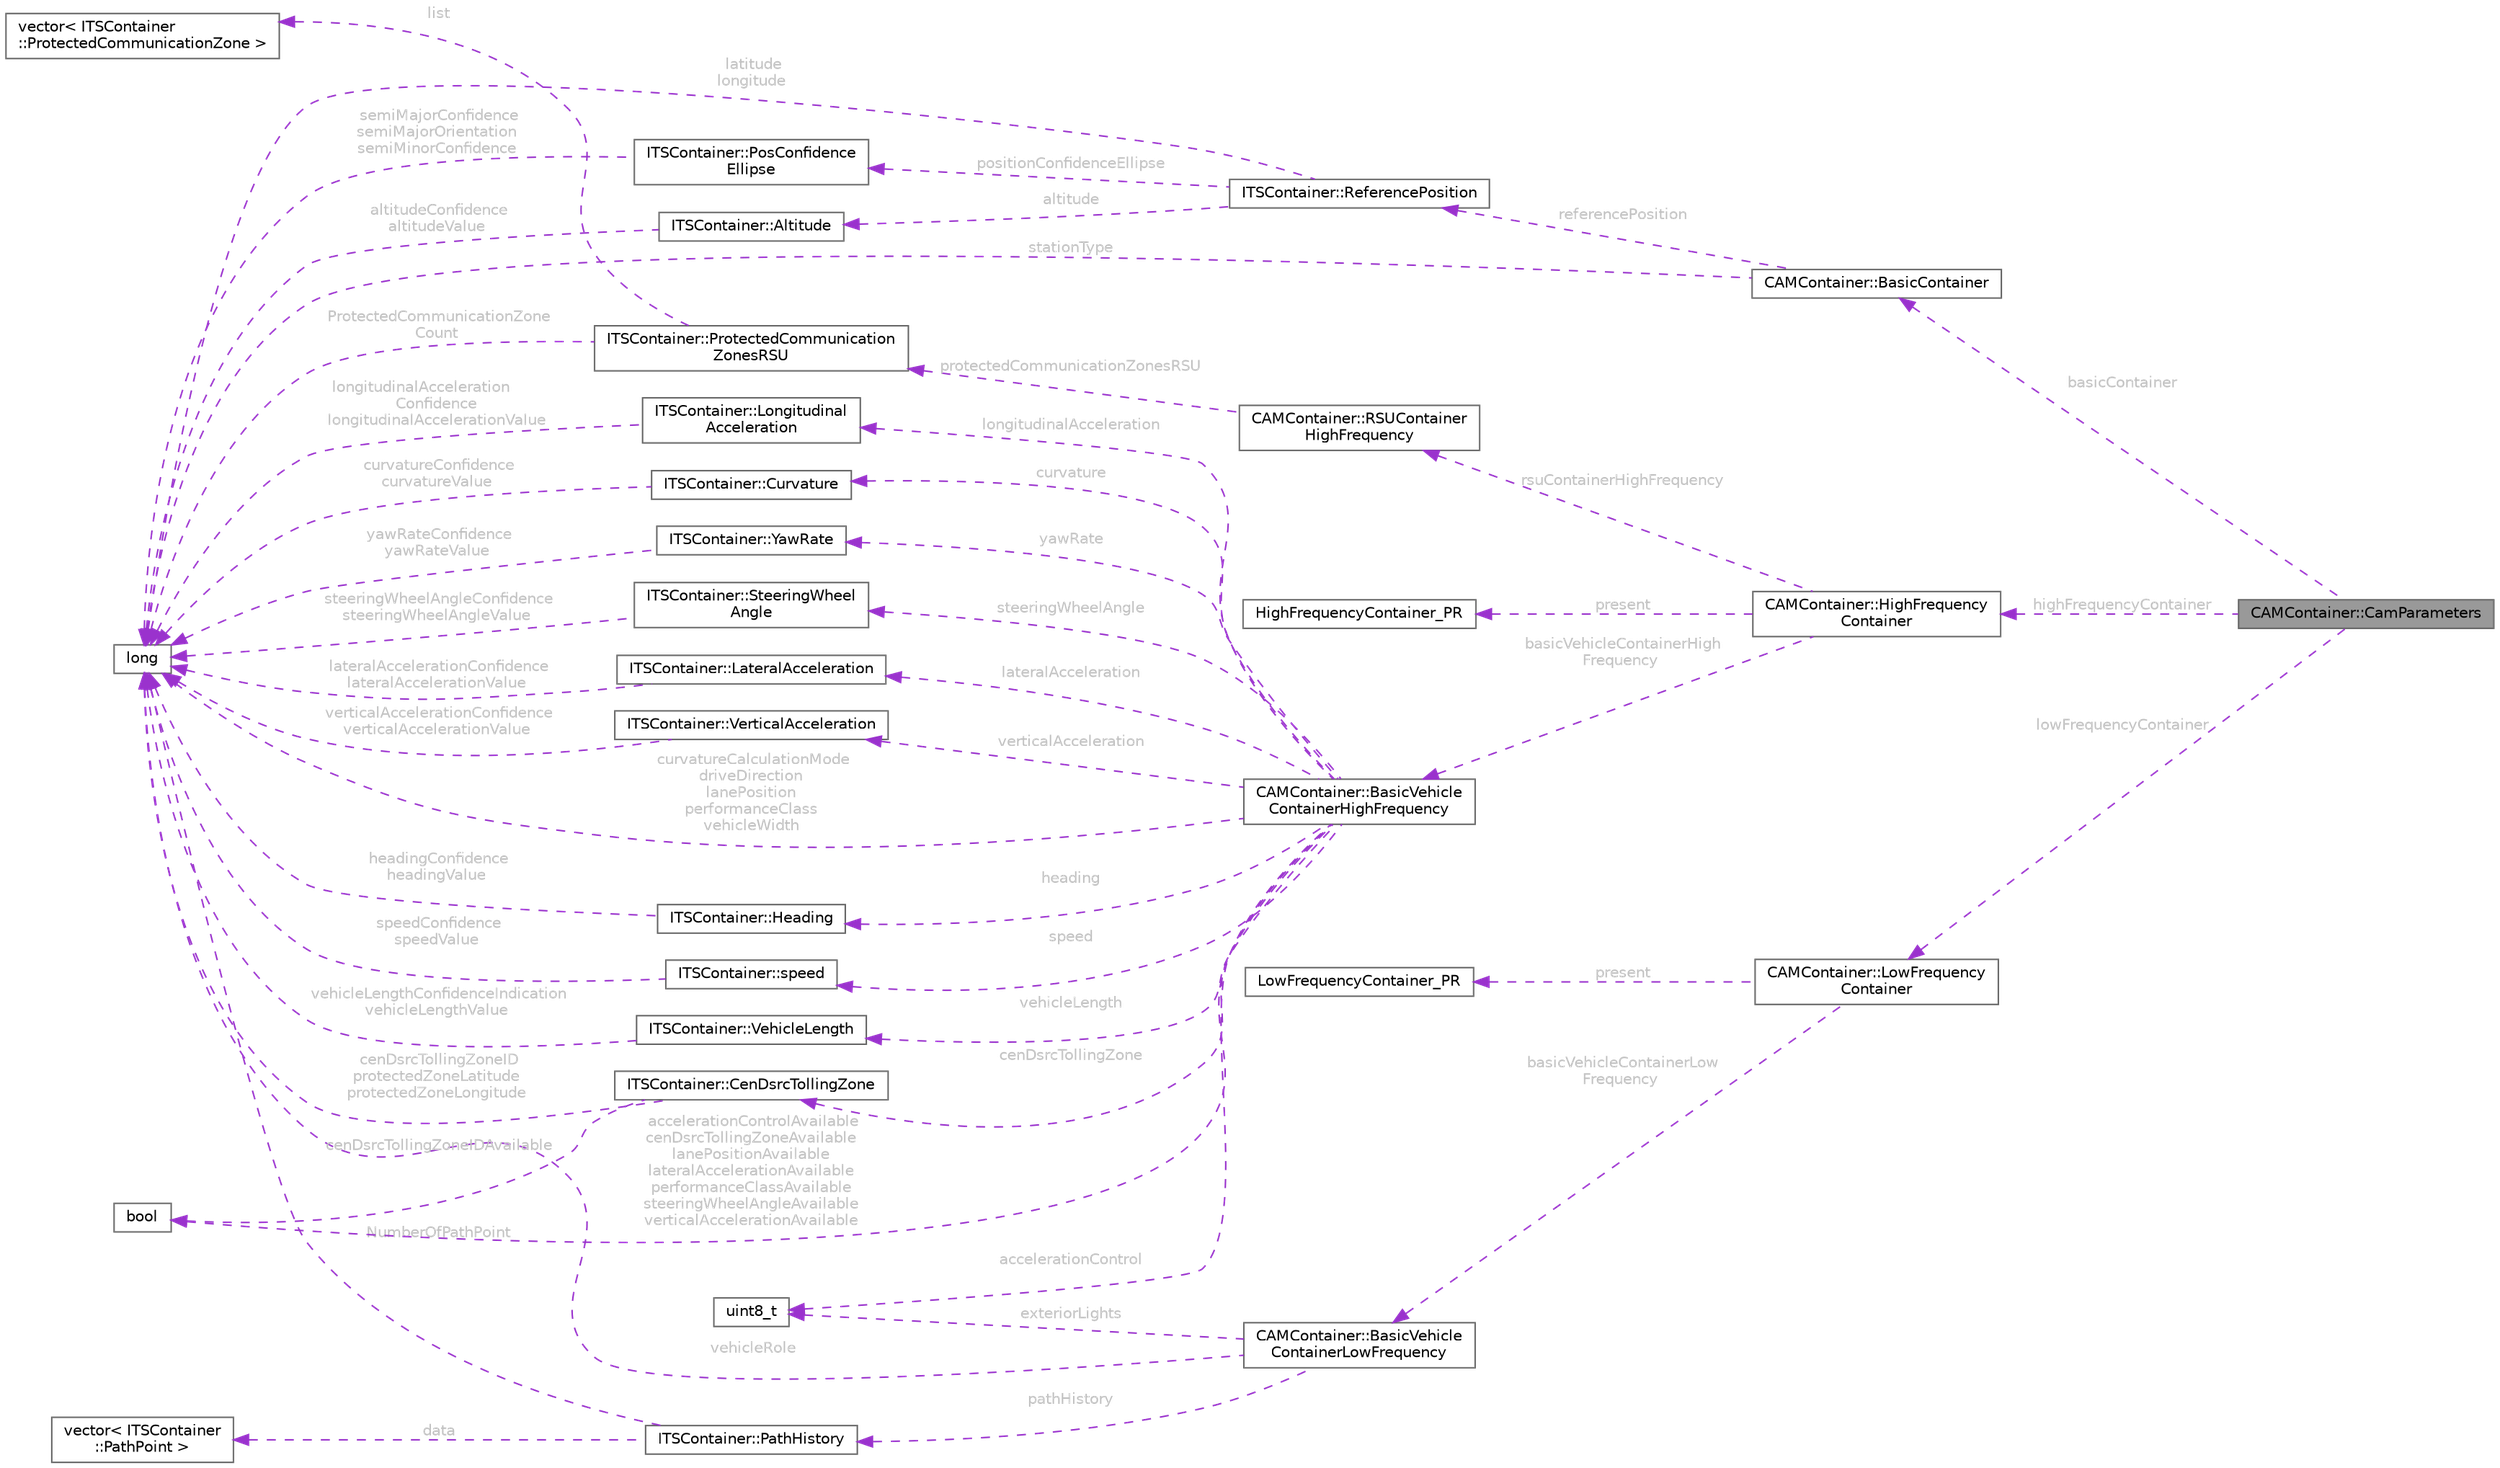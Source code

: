 digraph "CAMContainer::CamParameters"
{
 // INTERACTIVE_SVG=YES
 // LATEX_PDF_SIZE
  bgcolor="transparent";
  edge [fontname=Helvetica,fontsize=10,labelfontname=Helvetica,labelfontsize=10];
  node [fontname=Helvetica,fontsize=10,shape=box,height=0.2,width=0.4];
  rankdir="LR";
  Node1 [id="Node000001",label="CAMContainer::CamParameters",height=0.2,width=0.4,color="gray40", fillcolor="grey60", style="filled", fontcolor="black",tooltip=" "];
  Node2 -> Node1 [id="edge1_Node000001_Node000002",dir="back",color="darkorchid3",style="dashed",tooltip=" ",label=" basicContainer",fontcolor="grey" ];
  Node2 [id="Node000002",label="CAMContainer::BasicContainer",height=0.2,width=0.4,color="gray40", fillcolor="white", style="filled",URL="$d2/de8/structCAMContainer_1_1BasicContainer.html",tooltip=" "];
  Node3 -> Node2 [id="edge2_Node000002_Node000003",dir="back",color="darkorchid3",style="dashed",tooltip=" ",label=" stationType",fontcolor="grey" ];
  Node3 [id="Node000003",label="long",height=0.2,width=0.4,color="gray40", fillcolor="white", style="filled",tooltip=" "];
  Node4 -> Node2 [id="edge3_Node000002_Node000004",dir="back",color="darkorchid3",style="dashed",tooltip=" ",label=" referencePosition",fontcolor="grey" ];
  Node4 [id="Node000004",label="ITSContainer::ReferencePosition",height=0.2,width=0.4,color="gray40", fillcolor="white", style="filled",URL="$d9/da9/structITSContainer_1_1ReferencePosition.html",tooltip=" "];
  Node3 -> Node4 [id="edge4_Node000004_Node000003",dir="back",color="darkorchid3",style="dashed",tooltip=" ",label=" latitude\nlongitude",fontcolor="grey" ];
  Node5 -> Node4 [id="edge5_Node000004_Node000005",dir="back",color="darkorchid3",style="dashed",tooltip=" ",label=" positionConfidenceEllipse",fontcolor="grey" ];
  Node5 [id="Node000005",label="ITSContainer::PosConfidence\lEllipse",height=0.2,width=0.4,color="gray40", fillcolor="white", style="filled",URL="$de/d7e/structITSContainer_1_1PosConfidenceEllipse.html",tooltip=" "];
  Node3 -> Node5 [id="edge6_Node000005_Node000003",dir="back",color="darkorchid3",style="dashed",tooltip=" ",label=" semiMajorConfidence\nsemiMajorOrientation\nsemiMinorConfidence",fontcolor="grey" ];
  Node6 -> Node4 [id="edge7_Node000004_Node000006",dir="back",color="darkorchid3",style="dashed",tooltip=" ",label=" altitude",fontcolor="grey" ];
  Node6 [id="Node000006",label="ITSContainer::Altitude",height=0.2,width=0.4,color="gray40", fillcolor="white", style="filled",URL="$d0/db6/structITSContainer_1_1Altitude.html",tooltip=" "];
  Node3 -> Node6 [id="edge8_Node000006_Node000003",dir="back",color="darkorchid3",style="dashed",tooltip=" ",label=" altitudeConfidence\naltitudeValue",fontcolor="grey" ];
  Node7 -> Node1 [id="edge9_Node000001_Node000007",dir="back",color="darkorchid3",style="dashed",tooltip=" ",label=" highFrequencyContainer",fontcolor="grey" ];
  Node7 [id="Node000007",label="CAMContainer::HighFrequency\lContainer",height=0.2,width=0.4,color="gray40", fillcolor="white", style="filled",URL="$dc/d2b/structCAMContainer_1_1HighFrequencyContainer.html",tooltip=" "];
  Node8 -> Node7 [id="edge10_Node000007_Node000008",dir="back",color="darkorchid3",style="dashed",tooltip=" ",label=" present",fontcolor="grey" ];
  Node8 [id="Node000008",label="HighFrequencyContainer_PR",height=0.2,width=0.4,color="gray40", fillcolor="white", style="filled",tooltip=" "];
  Node9 -> Node7 [id="edge11_Node000007_Node000009",dir="back",color="darkorchid3",style="dashed",tooltip=" ",label=" basicVehicleContainerHigh\lFrequency",fontcolor="grey" ];
  Node9 [id="Node000009",label="CAMContainer::BasicVehicle\lContainerHighFrequency",height=0.2,width=0.4,color="gray40", fillcolor="white", style="filled",URL="$d5/d2e/structCAMContainer_1_1BasicVehicleContainerHighFrequency.html",tooltip=" "];
  Node10 -> Node9 [id="edge12_Node000009_Node000010",dir="back",color="darkorchid3",style="dashed",tooltip=" ",label=" heading",fontcolor="grey" ];
  Node10 [id="Node000010",label="ITSContainer::Heading",height=0.2,width=0.4,color="gray40", fillcolor="white", style="filled",URL="$de/d41/structITSContainer_1_1Heading.html",tooltip=" "];
  Node3 -> Node10 [id="edge13_Node000010_Node000003",dir="back",color="darkorchid3",style="dashed",tooltip=" ",label=" headingConfidence\nheadingValue",fontcolor="grey" ];
  Node11 -> Node9 [id="edge14_Node000009_Node000011",dir="back",color="darkorchid3",style="dashed",tooltip=" ",label=" speed",fontcolor="grey" ];
  Node11 [id="Node000011",label="ITSContainer::speed",height=0.2,width=0.4,color="gray40", fillcolor="white", style="filled",URL="$d9/d8a/structITSContainer_1_1speed.html",tooltip=" "];
  Node3 -> Node11 [id="edge15_Node000011_Node000003",dir="back",color="darkorchid3",style="dashed",tooltip=" ",label=" speedConfidence\nspeedValue",fontcolor="grey" ];
  Node3 -> Node9 [id="edge16_Node000009_Node000003",dir="back",color="darkorchid3",style="dashed",tooltip=" ",label=" curvatureCalculationMode\ndriveDirection\nlanePosition\nperformanceClass\nvehicleWidth",fontcolor="grey" ];
  Node12 -> Node9 [id="edge17_Node000009_Node000012",dir="back",color="darkorchid3",style="dashed",tooltip=" ",label=" vehicleLength",fontcolor="grey" ];
  Node12 [id="Node000012",label="ITSContainer::VehicleLength",height=0.2,width=0.4,color="gray40", fillcolor="white", style="filled",URL="$d4/dff/structITSContainer_1_1VehicleLength.html",tooltip=" "];
  Node3 -> Node12 [id="edge18_Node000012_Node000003",dir="back",color="darkorchid3",style="dashed",tooltip=" ",label=" vehicleLengthConfidenceIndication\nvehicleLengthValue",fontcolor="grey" ];
  Node13 -> Node9 [id="edge19_Node000009_Node000013",dir="back",color="darkorchid3",style="dashed",tooltip=" ",label=" longitudinalAcceleration",fontcolor="grey" ];
  Node13 [id="Node000013",label="ITSContainer::Longitudinal\lAcceleration",height=0.2,width=0.4,color="gray40", fillcolor="white", style="filled",URL="$d5/d45/structITSContainer_1_1LongitudinalAcceleration.html",tooltip=" "];
  Node3 -> Node13 [id="edge20_Node000013_Node000003",dir="back",color="darkorchid3",style="dashed",tooltip=" ",label=" longitudinalAcceleration\lConfidence\nlongitudinalAccelerationValue",fontcolor="grey" ];
  Node14 -> Node9 [id="edge21_Node000009_Node000014",dir="back",color="darkorchid3",style="dashed",tooltip=" ",label=" curvature",fontcolor="grey" ];
  Node14 [id="Node000014",label="ITSContainer::Curvature",height=0.2,width=0.4,color="gray40", fillcolor="white", style="filled",URL="$d1/df4/structITSContainer_1_1Curvature.html",tooltip=" "];
  Node3 -> Node14 [id="edge22_Node000014_Node000003",dir="back",color="darkorchid3",style="dashed",tooltip=" ",label=" curvatureConfidence\ncurvatureValue",fontcolor="grey" ];
  Node15 -> Node9 [id="edge23_Node000009_Node000015",dir="back",color="darkorchid3",style="dashed",tooltip=" ",label=" yawRate",fontcolor="grey" ];
  Node15 [id="Node000015",label="ITSContainer::YawRate",height=0.2,width=0.4,color="gray40", fillcolor="white", style="filled",URL="$d8/db5/structITSContainer_1_1YawRate.html",tooltip=" "];
  Node3 -> Node15 [id="edge24_Node000015_Node000003",dir="back",color="darkorchid3",style="dashed",tooltip=" ",label=" yawRateConfidence\nyawRateValue",fontcolor="grey" ];
  Node16 -> Node9 [id="edge25_Node000009_Node000016",dir="back",color="darkorchid3",style="dashed",tooltip=" ",label=" accelerationControlAvailable\ncenDsrcTollingZoneAvailable\nlanePositionAvailable\nlateralAccelerationAvailable\nperformanceClassAvailable\nsteeringWheelAngleAvailable\nverticalAccelerationAvailable",fontcolor="grey" ];
  Node16 [id="Node000016",label="bool",height=0.2,width=0.4,color="gray40", fillcolor="white", style="filled",tooltip=" "];
  Node17 -> Node9 [id="edge26_Node000009_Node000017",dir="back",color="darkorchid3",style="dashed",tooltip=" ",label=" accelerationControl",fontcolor="grey" ];
  Node17 [id="Node000017",label="uint8_t",height=0.2,width=0.4,color="gray40", fillcolor="white", style="filled",tooltip=" "];
  Node18 -> Node9 [id="edge27_Node000009_Node000018",dir="back",color="darkorchid3",style="dashed",tooltip=" ",label=" steeringWheelAngle",fontcolor="grey" ];
  Node18 [id="Node000018",label="ITSContainer::SteeringWheel\lAngle",height=0.2,width=0.4,color="gray40", fillcolor="white", style="filled",URL="$d5/d42/structITSContainer_1_1SteeringWheelAngle.html",tooltip=" "];
  Node3 -> Node18 [id="edge28_Node000018_Node000003",dir="back",color="darkorchid3",style="dashed",tooltip=" ",label=" steeringWheelAngleConfidence\nsteeringWheelAngleValue",fontcolor="grey" ];
  Node19 -> Node9 [id="edge29_Node000009_Node000019",dir="back",color="darkorchid3",style="dashed",tooltip=" ",label=" lateralAcceleration",fontcolor="grey" ];
  Node19 [id="Node000019",label="ITSContainer::LateralAcceleration",height=0.2,width=0.4,color="gray40", fillcolor="white", style="filled",URL="$d4/d3f/structITSContainer_1_1LateralAcceleration.html",tooltip=" "];
  Node3 -> Node19 [id="edge30_Node000019_Node000003",dir="back",color="darkorchid3",style="dashed",tooltip=" ",label=" lateralAccelerationConfidence\nlateralAccelerationValue",fontcolor="grey" ];
  Node20 -> Node9 [id="edge31_Node000009_Node000020",dir="back",color="darkorchid3",style="dashed",tooltip=" ",label=" verticalAcceleration",fontcolor="grey" ];
  Node20 [id="Node000020",label="ITSContainer::VerticalAcceleration",height=0.2,width=0.4,color="gray40", fillcolor="white", style="filled",URL="$de/d6b/structITSContainer_1_1VerticalAcceleration.html",tooltip=" "];
  Node3 -> Node20 [id="edge32_Node000020_Node000003",dir="back",color="darkorchid3",style="dashed",tooltip=" ",label=" verticalAccelerationConfidence\nverticalAccelerationValue",fontcolor="grey" ];
  Node21 -> Node9 [id="edge33_Node000009_Node000021",dir="back",color="darkorchid3",style="dashed",tooltip=" ",label=" cenDsrcTollingZone",fontcolor="grey" ];
  Node21 [id="Node000021",label="ITSContainer::CenDsrcTollingZone",height=0.2,width=0.4,color="gray40", fillcolor="white", style="filled",URL="$d9/dd6/structITSContainer_1_1CenDsrcTollingZone.html",tooltip=" "];
  Node3 -> Node21 [id="edge34_Node000021_Node000003",dir="back",color="darkorchid3",style="dashed",tooltip=" ",label=" cenDsrcTollingZoneID\nprotectedZoneLatitude\nprotectedZoneLongitude",fontcolor="grey" ];
  Node16 -> Node21 [id="edge35_Node000021_Node000016",dir="back",color="darkorchid3",style="dashed",tooltip=" ",label=" cenDsrcTollingZoneIDAvailable",fontcolor="grey" ];
  Node22 -> Node7 [id="edge36_Node000007_Node000022",dir="back",color="darkorchid3",style="dashed",tooltip=" ",label=" rsuContainerHighFrequency",fontcolor="grey" ];
  Node22 [id="Node000022",label="CAMContainer::RSUContainer\lHighFrequency",height=0.2,width=0.4,color="gray40", fillcolor="white", style="filled",URL="$d4/d2a/structCAMContainer_1_1RSUContainerHighFrequency.html",tooltip=" "];
  Node23 -> Node22 [id="edge37_Node000022_Node000023",dir="back",color="darkorchid3",style="dashed",tooltip=" ",label=" protectedCommunicationZonesRSU",fontcolor="grey" ];
  Node23 [id="Node000023",label="ITSContainer::ProtectedCommunication\lZonesRSU",height=0.2,width=0.4,color="gray40", fillcolor="white", style="filled",URL="$dd/dfd/structITSContainer_1_1ProtectedCommunicationZonesRSU.html",tooltip=" "];
  Node3 -> Node23 [id="edge38_Node000023_Node000003",dir="back",color="darkorchid3",style="dashed",tooltip=" ",label=" ProtectedCommunicationZone\lCount",fontcolor="grey" ];
  Node24 -> Node23 [id="edge39_Node000023_Node000024",dir="back",color="darkorchid3",style="dashed",tooltip=" ",label=" list",fontcolor="grey" ];
  Node24 [id="Node000024",label="vector\< ITSContainer\l::ProtectedCommunicationZone \>",height=0.2,width=0.4,color="gray40", fillcolor="white", style="filled",tooltip=" "];
  Node25 -> Node1 [id="edge40_Node000001_Node000025",dir="back",color="darkorchid3",style="dashed",tooltip=" ",label=" lowFrequencyContainer",fontcolor="grey" ];
  Node25 [id="Node000025",label="CAMContainer::LowFrequency\lContainer",height=0.2,width=0.4,color="gray40", fillcolor="white", style="filled",URL="$d6/d4f/structCAMContainer_1_1LowFrequencyContainer.html",tooltip=" "];
  Node26 -> Node25 [id="edge41_Node000025_Node000026",dir="back",color="darkorchid3",style="dashed",tooltip=" ",label=" present",fontcolor="grey" ];
  Node26 [id="Node000026",label="LowFrequencyContainer_PR",height=0.2,width=0.4,color="gray40", fillcolor="white", style="filled",tooltip=" "];
  Node27 -> Node25 [id="edge42_Node000025_Node000027",dir="back",color="darkorchid3",style="dashed",tooltip=" ",label=" basicVehicleContainerLow\lFrequency",fontcolor="grey" ];
  Node27 [id="Node000027",label="CAMContainer::BasicVehicle\lContainerLowFrequency",height=0.2,width=0.4,color="gray40", fillcolor="white", style="filled",URL="$d9/d11/structCAMContainer_1_1BasicVehicleContainerLowFrequency.html",tooltip=" "];
  Node3 -> Node27 [id="edge43_Node000027_Node000003",dir="back",color="darkorchid3",style="dashed",tooltip=" ",label=" vehicleRole",fontcolor="grey" ];
  Node17 -> Node27 [id="edge44_Node000027_Node000017",dir="back",color="darkorchid3",style="dashed",tooltip=" ",label=" exteriorLights",fontcolor="grey" ];
  Node28 -> Node27 [id="edge45_Node000027_Node000028",dir="back",color="darkorchid3",style="dashed",tooltip=" ",label=" pathHistory",fontcolor="grey" ];
  Node28 [id="Node000028",label="ITSContainer::PathHistory",height=0.2,width=0.4,color="gray40", fillcolor="white", style="filled",URL="$d0/d54/structITSContainer_1_1PathHistory.html",tooltip=" "];
  Node3 -> Node28 [id="edge46_Node000028_Node000003",dir="back",color="darkorchid3",style="dashed",tooltip=" ",label=" NumberOfPathPoint",fontcolor="grey" ];
  Node29 -> Node28 [id="edge47_Node000028_Node000029",dir="back",color="darkorchid3",style="dashed",tooltip=" ",label=" data",fontcolor="grey" ];
  Node29 [id="Node000029",label="vector\< ITSContainer\l::PathPoint \>",height=0.2,width=0.4,color="gray40", fillcolor="white", style="filled",tooltip=" "];
}
